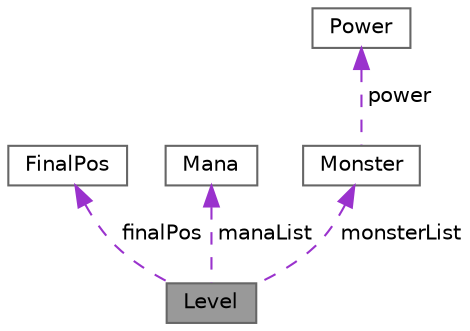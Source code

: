 digraph "Level"
{
 // LATEX_PDF_SIZE
  bgcolor="transparent";
  edge [fontname=Helvetica,fontsize=10,labelfontname=Helvetica,labelfontsize=10];
  node [fontname=Helvetica,fontsize=10,shape=box,height=0.2,width=0.4];
  Node1 [label="Level",height=0.2,width=0.4,color="gray40", fillcolor="grey60", style="filled", fontcolor="black",tooltip="Struct relativa ao Nível."];
  Node2 -> Node1 [dir="back",color="darkorchid3",style="dashed",label=" finalPos" ];
  Node2 [label="FinalPos",height=0.2,width=0.4,color="gray40", fillcolor="white", style="filled",URL="$struct_final_pos.html",tooltip="Struct relativa à Zona Final do Nível."];
  Node3 -> Node1 [dir="back",color="darkorchid3",style="dashed",label=" manaList" ];
  Node3 [label="Mana",height=0.2,width=0.4,color="gray40", fillcolor="white", style="filled",URL="$struct_mana.html",tooltip=" "];
  Node4 -> Node1 [dir="back",color="darkorchid3",style="dashed",label=" monsterList" ];
  Node4 [label="Monster",height=0.2,width=0.4,color="gray40", fillcolor="white", style="filled",URL="$struct_monster.html",tooltip="Struct relativa aos Monstros."];
  Node5 -> Node4 [dir="back",color="darkorchid3",style="dashed",label=" power" ];
  Node5 [label="Power",height=0.2,width=0.4,color="gray40", fillcolor="white", style="filled",URL="$struct_power.html",tooltip="Struct relativo ao Power."];
}
